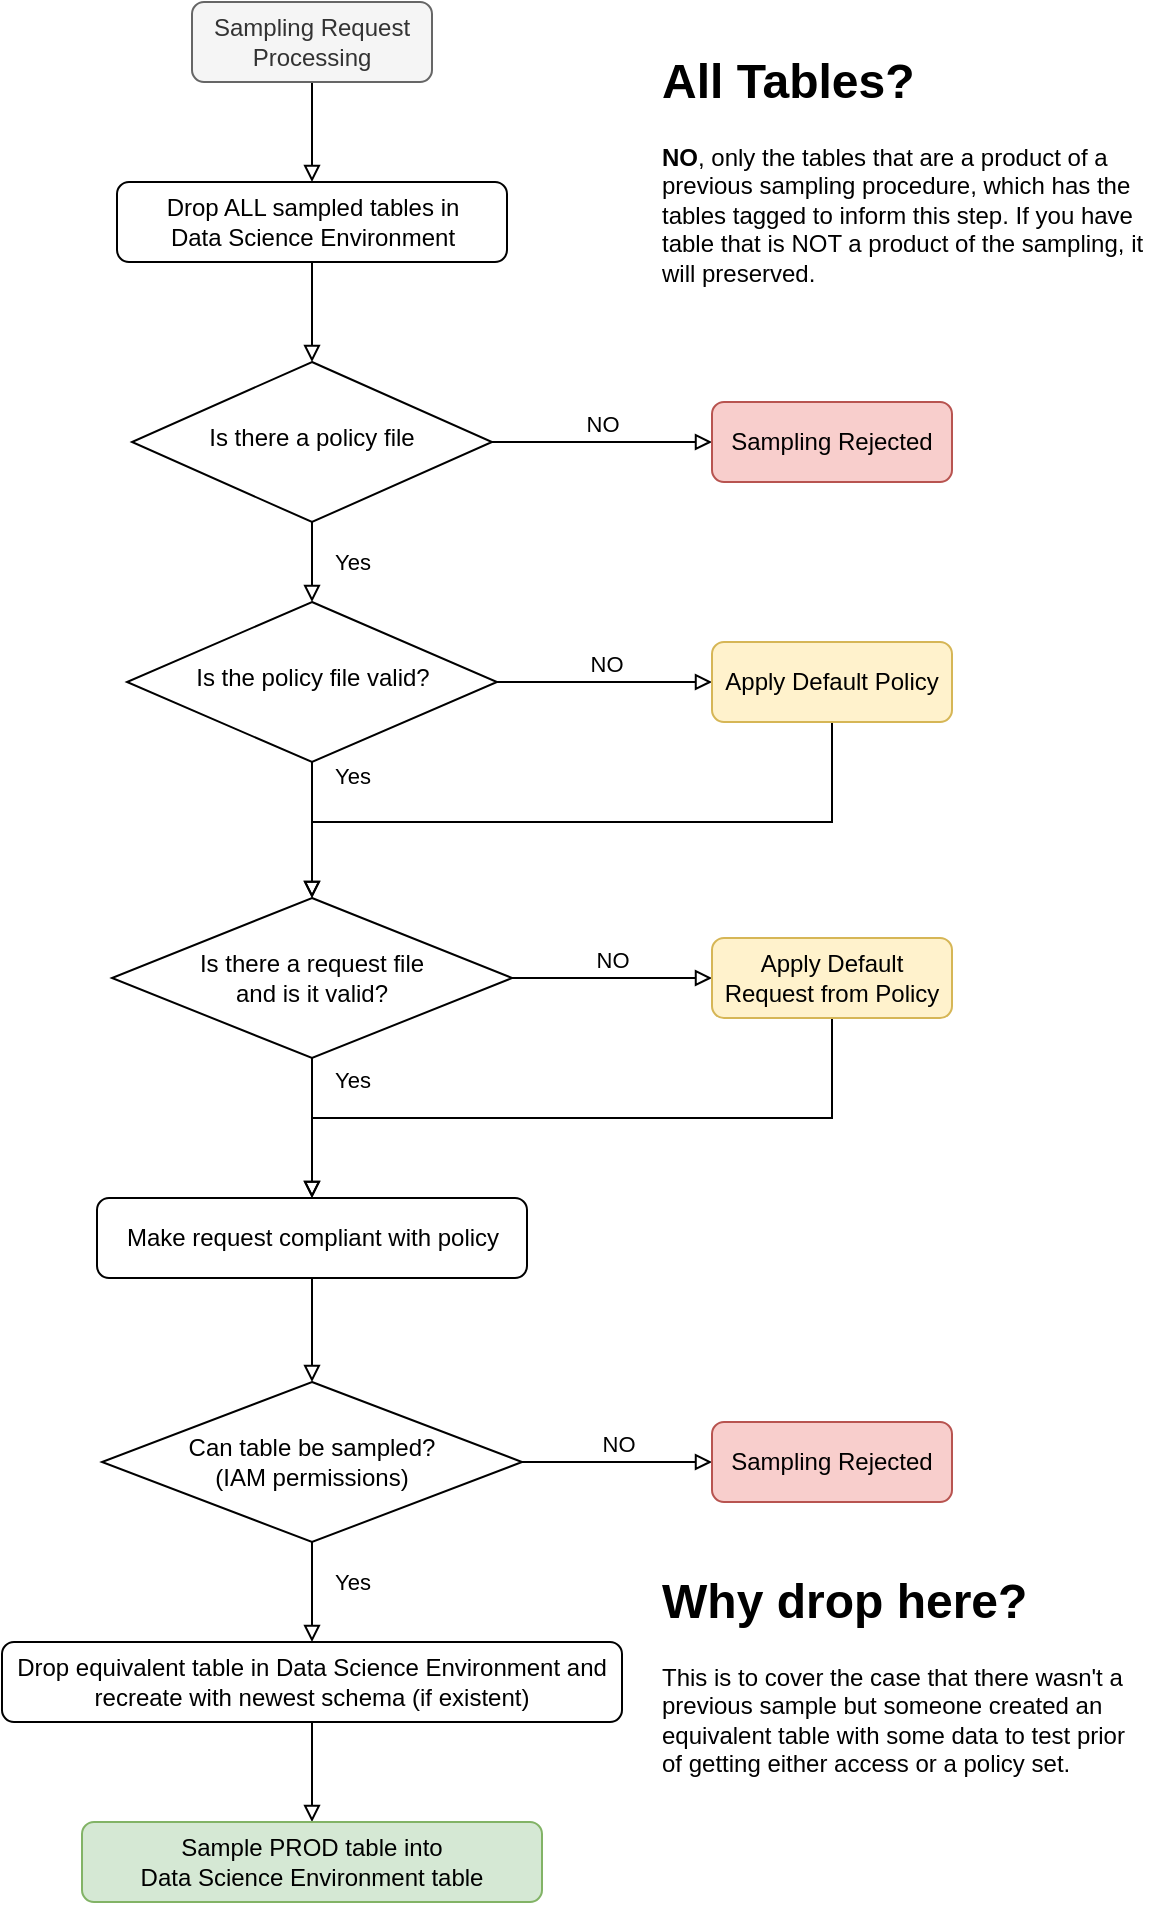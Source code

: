 <mxfile version="18.0.3" type="google"><diagram id="C5RBs43oDa-KdzZeNtuy" name="Page-1"><mxGraphModel dx="2066" dy="2241" grid="1" gridSize="10" guides="1" tooltips="1" connect="1" arrows="1" fold="1" page="1" pageScale="1" pageWidth="827" pageHeight="1169" math="0" shadow="0"><root><mxCell id="WIyWlLk6GJQsqaUBKTNV-0"/><mxCell id="WIyWlLk6GJQsqaUBKTNV-1" parent="WIyWlLk6GJQsqaUBKTNV-0"/><mxCell id="yapbZNu1Kkb-PvQqDSp6-19" style="edgeStyle=orthogonalEdgeStyle;rounded=0;orthogonalLoop=1;jettySize=auto;html=1;endArrow=block;endFill=0;endSize=6;" edge="1" parent="WIyWlLk6GJQsqaUBKTNV-1" source="WIyWlLk6GJQsqaUBKTNV-3" target="yapbZNu1Kkb-PvQqDSp6-18"><mxGeometry relative="1" as="geometry"/></mxCell><mxCell id="WIyWlLk6GJQsqaUBKTNV-3" value="Sampling Request Processing" style="rounded=1;whiteSpace=wrap;html=1;fontSize=12;glass=0;strokeWidth=1;shadow=0;fillColor=#f5f5f5;fontColor=#333333;strokeColor=#666666;" parent="WIyWlLk6GJQsqaUBKTNV-1" vertex="1"><mxGeometry x="160" y="-10" width="120" height="40" as="geometry"/></mxCell><mxCell id="WIyWlLk6GJQsqaUBKTNV-4" value="Yes" style="rounded=0;html=1;jettySize=auto;orthogonalLoop=1;fontSize=11;endArrow=block;endFill=0;endSize=6;strokeWidth=1;shadow=0;labelBackgroundColor=none;edgeStyle=orthogonalEdgeStyle;" parent="WIyWlLk6GJQsqaUBKTNV-1" source="WIyWlLk6GJQsqaUBKTNV-6" target="WIyWlLk6GJQsqaUBKTNV-10" edge="1"><mxGeometry y="20" relative="1" as="geometry"><mxPoint as="offset"/></mxGeometry></mxCell><mxCell id="yapbZNu1Kkb-PvQqDSp6-0" value="NO" style="edgeStyle=orthogonalEdgeStyle;rounded=0;orthogonalLoop=1;jettySize=auto;html=1;align=center;verticalAlign=bottom;endArrow=block;endFill=0;" edge="1" parent="WIyWlLk6GJQsqaUBKTNV-1" source="WIyWlLk6GJQsqaUBKTNV-6" target="WIyWlLk6GJQsqaUBKTNV-12"><mxGeometry relative="1" as="geometry"/></mxCell><mxCell id="WIyWlLk6GJQsqaUBKTNV-6" value="Is there a policy file" style="rhombus;whiteSpace=wrap;html=1;shadow=0;fontFamily=Helvetica;fontSize=12;align=center;strokeWidth=1;spacing=6;spacingTop=-4;" parent="WIyWlLk6GJQsqaUBKTNV-1" vertex="1"><mxGeometry x="130" y="170" width="180" height="80" as="geometry"/></mxCell><mxCell id="WIyWlLk6GJQsqaUBKTNV-8" value="Yes" style="rounded=0;html=1;jettySize=auto;orthogonalLoop=1;fontSize=11;endArrow=block;endFill=0;endSize=6;strokeWidth=1;shadow=0;labelBackgroundColor=none;edgeStyle=orthogonalEdgeStyle;" parent="WIyWlLk6GJQsqaUBKTNV-1" source="WIyWlLk6GJQsqaUBKTNV-10" target="yapbZNu1Kkb-PvQqDSp6-3" edge="1"><mxGeometry x="-0.8" y="20" relative="1" as="geometry"><mxPoint as="offset"/><mxPoint x="250" y="440" as="targetPoint"/></mxGeometry></mxCell><mxCell id="yapbZNu1Kkb-PvQqDSp6-2" value="NO" style="edgeStyle=orthogonalEdgeStyle;rounded=0;orthogonalLoop=1;jettySize=auto;html=1;endArrow=block;endFill=0;verticalAlign=bottom;" edge="1" parent="WIyWlLk6GJQsqaUBKTNV-1" source="WIyWlLk6GJQsqaUBKTNV-10" target="yapbZNu1Kkb-PvQqDSp6-1"><mxGeometry relative="1" as="geometry"/></mxCell><mxCell id="WIyWlLk6GJQsqaUBKTNV-10" value="Is the policy file valid?" style="rhombus;whiteSpace=wrap;html=1;shadow=0;fontFamily=Helvetica;fontSize=12;align=center;strokeWidth=1;spacing=6;spacingTop=-4;" parent="WIyWlLk6GJQsqaUBKTNV-1" vertex="1"><mxGeometry x="127.5" y="290" width="185" height="80" as="geometry"/></mxCell><mxCell id="WIyWlLk6GJQsqaUBKTNV-12" value="Sampling Rejected" style="rounded=1;whiteSpace=wrap;html=1;fontSize=12;glass=0;strokeWidth=1;shadow=0;fillColor=#f8cecc;strokeColor=#b85450;" parent="WIyWlLk6GJQsqaUBKTNV-1" vertex="1"><mxGeometry x="420" y="190" width="120" height="40" as="geometry"/></mxCell><mxCell id="yapbZNu1Kkb-PvQqDSp6-6" style="edgeStyle=orthogonalEdgeStyle;rounded=0;orthogonalLoop=1;jettySize=auto;html=1;entryX=0.5;entryY=0;entryDx=0;entryDy=0;endArrow=block;endFill=0;endSize=6;" edge="1" parent="WIyWlLk6GJQsqaUBKTNV-1" source="yapbZNu1Kkb-PvQqDSp6-1" target="yapbZNu1Kkb-PvQqDSp6-3"><mxGeometry relative="1" as="geometry"><Array as="points"><mxPoint x="480" y="400"/><mxPoint x="220" y="400"/></Array></mxGeometry></mxCell><mxCell id="yapbZNu1Kkb-PvQqDSp6-1" value="Apply Default Policy" style="rounded=1;whiteSpace=wrap;html=1;fillColor=#fff2cc;strokeColor=#d6b656;" vertex="1" parent="WIyWlLk6GJQsqaUBKTNV-1"><mxGeometry x="420" y="310" width="120" height="40" as="geometry"/></mxCell><mxCell id="yapbZNu1Kkb-PvQqDSp6-5" value="Yes" style="edgeStyle=orthogonalEdgeStyle;rounded=0;orthogonalLoop=1;jettySize=auto;html=1;endArrow=block;endFill=0;align=center;labelPosition=right;verticalLabelPosition=middle;verticalAlign=middle;entryX=0.5;entryY=0;entryDx=0;entryDy=0;" edge="1" parent="WIyWlLk6GJQsqaUBKTNV-1" source="yapbZNu1Kkb-PvQqDSp6-3" target="yapbZNu1Kkb-PvQqDSp6-10"><mxGeometry x="-0.692" y="20" relative="1" as="geometry"><mxPoint x="220" y="588" as="targetPoint"/><mxPoint as="offset"/></mxGeometry></mxCell><mxCell id="yapbZNu1Kkb-PvQqDSp6-3" value="Is there a request file &lt;br&gt;and is it valid?" style="rhombus;whiteSpace=wrap;html=1;" vertex="1" parent="WIyWlLk6GJQsqaUBKTNV-1"><mxGeometry x="120" y="438" width="200" height="80" as="geometry"/></mxCell><mxCell id="yapbZNu1Kkb-PvQqDSp6-8" value="NO" style="edgeStyle=orthogonalEdgeStyle;rounded=0;orthogonalLoop=1;jettySize=auto;html=1;entryX=0;entryY=0.5;entryDx=0;entryDy=0;endArrow=block;endFill=0;verticalAlign=bottom;exitX=1;exitY=0.5;exitDx=0;exitDy=0;" edge="1" parent="WIyWlLk6GJQsqaUBKTNV-1" source="yapbZNu1Kkb-PvQqDSp6-3" target="yapbZNu1Kkb-PvQqDSp6-7"><mxGeometry relative="1" as="geometry"/></mxCell><mxCell id="yapbZNu1Kkb-PvQqDSp6-9" style="edgeStyle=orthogonalEdgeStyle;rounded=0;orthogonalLoop=1;jettySize=auto;html=1;entryX=0.5;entryY=0;entryDx=0;entryDy=0;endArrow=block;endFill=0;" edge="1" parent="WIyWlLk6GJQsqaUBKTNV-1" source="yapbZNu1Kkb-PvQqDSp6-7" target="yapbZNu1Kkb-PvQqDSp6-10"><mxGeometry relative="1" as="geometry"><mxPoint x="220" y="588" as="targetPoint"/><Array as="points"><mxPoint x="480" y="548"/><mxPoint x="220" y="548"/></Array></mxGeometry></mxCell><mxCell id="yapbZNu1Kkb-PvQqDSp6-7" value="Apply Default Request from Policy" style="rounded=1;whiteSpace=wrap;html=1;fillColor=#fff2cc;strokeColor=#d6b656;" vertex="1" parent="WIyWlLk6GJQsqaUBKTNV-1"><mxGeometry x="420" y="458" width="120" height="40" as="geometry"/></mxCell><mxCell id="yapbZNu1Kkb-PvQqDSp6-12" style="edgeStyle=orthogonalEdgeStyle;rounded=0;orthogonalLoop=1;jettySize=auto;html=1;entryX=0.5;entryY=0;entryDx=0;entryDy=0;endArrow=block;endFill=0;endSize=6;" edge="1" parent="WIyWlLk6GJQsqaUBKTNV-1" source="yapbZNu1Kkb-PvQqDSp6-10" target="yapbZNu1Kkb-PvQqDSp6-11"><mxGeometry relative="1" as="geometry"/></mxCell><mxCell id="yapbZNu1Kkb-PvQqDSp6-10" value="Make request compliant with policy" style="rounded=1;whiteSpace=wrap;html=1;" vertex="1" parent="WIyWlLk6GJQsqaUBKTNV-1"><mxGeometry x="112.5" y="588" width="215" height="40" as="geometry"/></mxCell><mxCell id="yapbZNu1Kkb-PvQqDSp6-14" value="NO" style="edgeStyle=orthogonalEdgeStyle;rounded=0;orthogonalLoop=1;jettySize=auto;html=1;endArrow=block;endFill=0;endSize=6;verticalAlign=bottom;" edge="1" parent="WIyWlLk6GJQsqaUBKTNV-1" source="yapbZNu1Kkb-PvQqDSp6-11" target="yapbZNu1Kkb-PvQqDSp6-13"><mxGeometry relative="1" as="geometry"/></mxCell><mxCell id="yapbZNu1Kkb-PvQqDSp6-17" value="Yes" style="edgeStyle=orthogonalEdgeStyle;rounded=0;orthogonalLoop=1;jettySize=auto;html=1;endArrow=block;endFill=0;endSize=6;" edge="1" parent="WIyWlLk6GJQsqaUBKTNV-1" source="yapbZNu1Kkb-PvQqDSp6-11" target="yapbZNu1Kkb-PvQqDSp6-16"><mxGeometry x="-0.2" y="20" relative="1" as="geometry"><mxPoint as="offset"/></mxGeometry></mxCell><mxCell id="yapbZNu1Kkb-PvQqDSp6-11" value="Can table be sampled?&lt;br&gt;(IAM permissions)" style="rhombus;whiteSpace=wrap;html=1;" vertex="1" parent="WIyWlLk6GJQsqaUBKTNV-1"><mxGeometry x="115" y="680" width="210" height="80" as="geometry"/></mxCell><mxCell id="yapbZNu1Kkb-PvQqDSp6-13" value="Sampling Rejected" style="rounded=1;whiteSpace=wrap;html=1;fontSize=12;glass=0;strokeWidth=1;shadow=0;fillColor=#f8cecc;strokeColor=#b85450;" vertex="1" parent="WIyWlLk6GJQsqaUBKTNV-1"><mxGeometry x="420" y="700" width="120" height="40" as="geometry"/></mxCell><mxCell id="yapbZNu1Kkb-PvQqDSp6-23" style="edgeStyle=orthogonalEdgeStyle;rounded=0;orthogonalLoop=1;jettySize=auto;html=1;entryX=0.5;entryY=0;entryDx=0;entryDy=0;endArrow=block;endFill=0;endSize=6;" edge="1" parent="WIyWlLk6GJQsqaUBKTNV-1" source="yapbZNu1Kkb-PvQqDSp6-16" target="yapbZNu1Kkb-PvQqDSp6-22"><mxGeometry relative="1" as="geometry"/></mxCell><mxCell id="yapbZNu1Kkb-PvQqDSp6-16" value="Drop equivalent table in Data Science Environment and recreate with newest schema (if existent)" style="rounded=1;whiteSpace=wrap;html=1;fontSize=12;glass=0;strokeWidth=1;shadow=0;" vertex="1" parent="WIyWlLk6GJQsqaUBKTNV-1"><mxGeometry x="65" y="810" width="310" height="40" as="geometry"/></mxCell><mxCell id="yapbZNu1Kkb-PvQqDSp6-20" style="edgeStyle=orthogonalEdgeStyle;rounded=0;orthogonalLoop=1;jettySize=auto;html=1;endArrow=block;endFill=0;endSize=6;" edge="1" parent="WIyWlLk6GJQsqaUBKTNV-1" source="yapbZNu1Kkb-PvQqDSp6-18" target="WIyWlLk6GJQsqaUBKTNV-6"><mxGeometry relative="1" as="geometry"/></mxCell><mxCell id="yapbZNu1Kkb-PvQqDSp6-18" value="Drop ALL sampled tables in &lt;br&gt;Data Science Environment" style="rounded=1;whiteSpace=wrap;html=1;fontSize=12;glass=0;strokeWidth=1;shadow=0;" vertex="1" parent="WIyWlLk6GJQsqaUBKTNV-1"><mxGeometry x="122.5" y="80" width="195" height="40" as="geometry"/></mxCell><mxCell id="yapbZNu1Kkb-PvQqDSp6-22" value="Sample PROD table into&lt;br&gt;Data Science Environment table" style="rounded=1;whiteSpace=wrap;html=1;fontSize=12;glass=0;strokeWidth=1;shadow=0;fillColor=#d5e8d4;strokeColor=#82b366;" vertex="1" parent="WIyWlLk6GJQsqaUBKTNV-1"><mxGeometry x="105" y="900" width="230" height="40" as="geometry"/></mxCell><mxCell id="yapbZNu1Kkb-PvQqDSp6-24" value="&lt;h1&gt;Why drop here?&lt;/h1&gt;&lt;p&gt;This is to cover the case that there wasn't a previous sample but someone created an equivalent table with some data to test prior of getting either access or a policy set.&lt;/p&gt;" style="text;html=1;strokeColor=none;fillColor=none;spacing=5;spacingTop=-20;whiteSpace=wrap;overflow=hidden;rounded=0;" vertex="1" parent="WIyWlLk6GJQsqaUBKTNV-1"><mxGeometry x="390" y="770" width="250" height="140" as="geometry"/></mxCell><mxCell id="yapbZNu1Kkb-PvQqDSp6-25" value="&lt;h1&gt;All Tables?&lt;/h1&gt;&lt;p&gt;&lt;b&gt;NO&lt;/b&gt;, only the tables that are a product of a previous sampling procedure, which has the tables tagged to inform this step. If you have table that is NOT a product of the sampling, it will preserved.&lt;/p&gt;" style="text;html=1;strokeColor=none;fillColor=none;spacing=5;spacingTop=-20;whiteSpace=wrap;overflow=hidden;rounded=0;" vertex="1" parent="WIyWlLk6GJQsqaUBKTNV-1"><mxGeometry x="390" y="10" width="250" height="150" as="geometry"/></mxCell></root></mxGraphModel></diagram></mxfile>